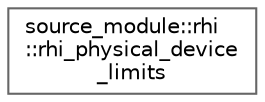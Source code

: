 digraph "类继承关系图"
{
 // LATEX_PDF_SIZE
  bgcolor="transparent";
  edge [fontname=Helvetica,fontsize=10,labelfontname=Helvetica,labelfontsize=10];
  node [fontname=Helvetica,fontsize=10,shape=box,height=0.2,width=0.4];
  rankdir="LR";
  Node0 [id="Node000000",label="source_module::rhi\l::rhi_physical_device\l_limits",height=0.2,width=0.4,color="grey40", fillcolor="white", style="filled",URL="$structsource__module_1_1rhi_1_1rhi__physical__device__limits.html",tooltip=" "];
}
